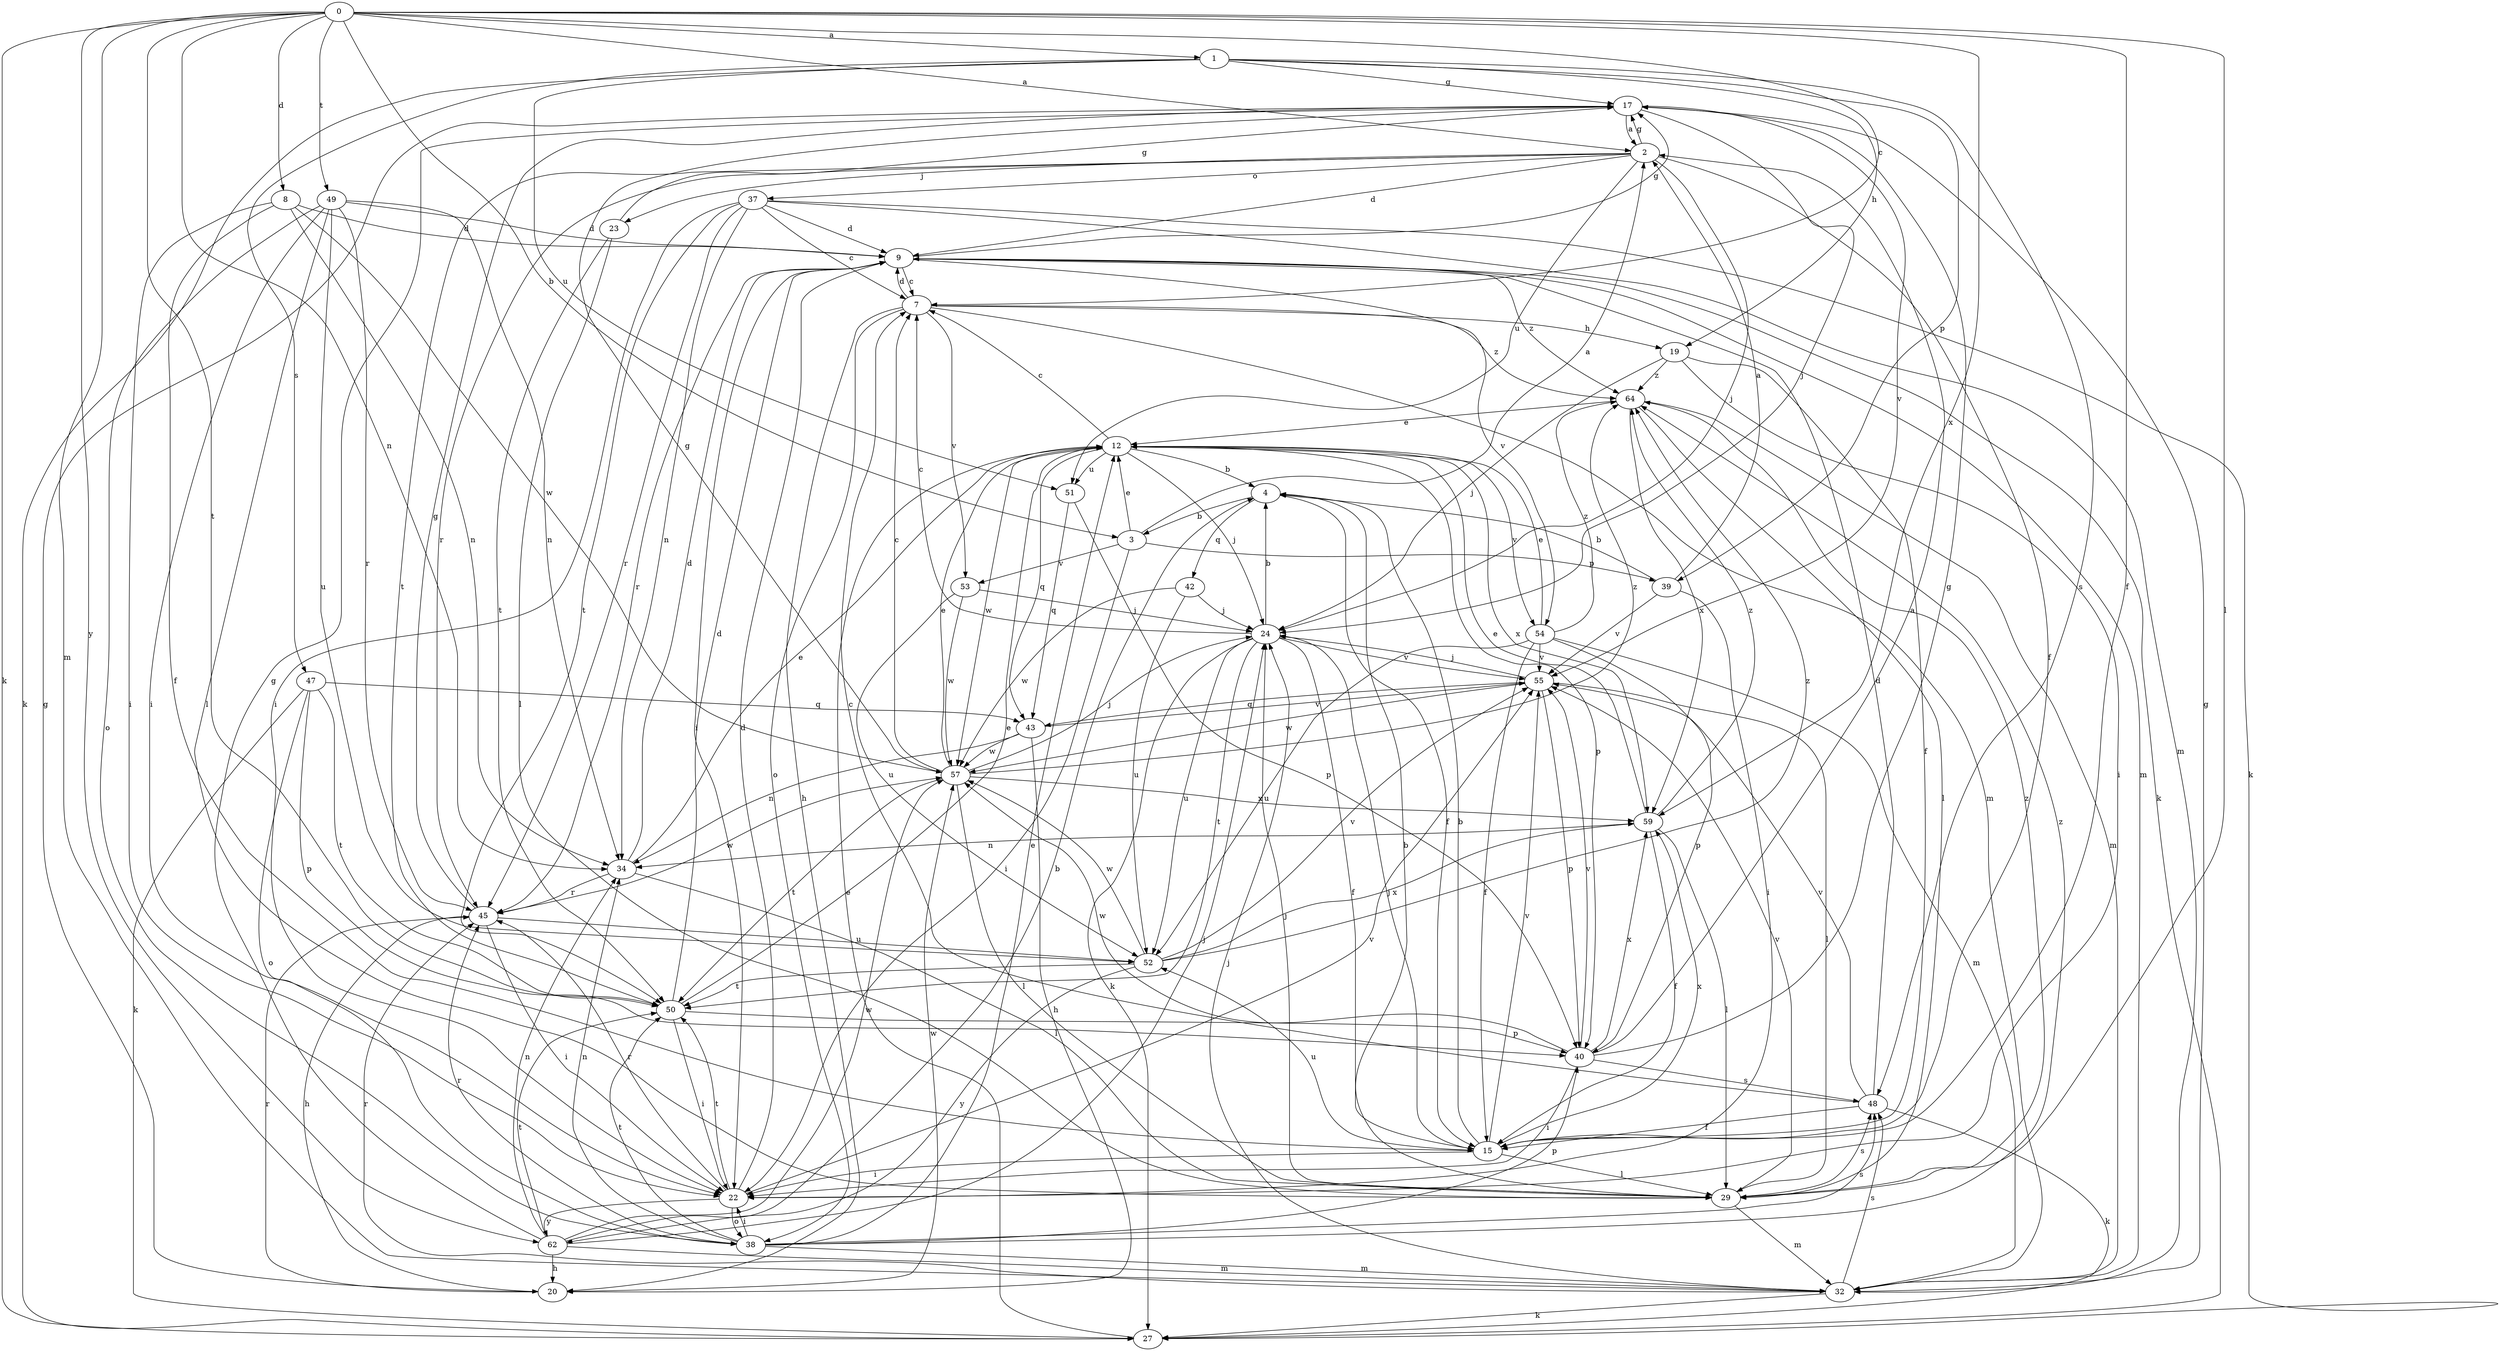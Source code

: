 strict digraph  {
0;
1;
2;
3;
4;
7;
8;
9;
12;
15;
17;
19;
20;
22;
23;
24;
27;
29;
32;
34;
37;
38;
39;
40;
42;
43;
45;
47;
48;
49;
50;
51;
52;
53;
54;
55;
57;
59;
62;
64;
0 -> 1  [label=a];
0 -> 2  [label=a];
0 -> 3  [label=b];
0 -> 7  [label=c];
0 -> 8  [label=d];
0 -> 15  [label=f];
0 -> 27  [label=k];
0 -> 29  [label=l];
0 -> 32  [label=m];
0 -> 34  [label=n];
0 -> 49  [label=t];
0 -> 50  [label=t];
0 -> 59  [label=x];
0 -> 62  [label=y];
1 -> 17  [label=g];
1 -> 19  [label=h];
1 -> 27  [label=k];
1 -> 39  [label=p];
1 -> 47  [label=s];
1 -> 48  [label=s];
1 -> 51  [label=u];
2 -> 9  [label=d];
2 -> 15  [label=f];
2 -> 17  [label=g];
2 -> 23  [label=j];
2 -> 24  [label=j];
2 -> 37  [label=o];
2 -> 45  [label=r];
2 -> 50  [label=t];
2 -> 51  [label=u];
3 -> 2  [label=a];
3 -> 12  [label=e];
3 -> 22  [label=i];
3 -> 39  [label=p];
3 -> 53  [label=v];
4 -> 3  [label=b];
4 -> 15  [label=f];
4 -> 42  [label=q];
7 -> 9  [label=d];
7 -> 19  [label=h];
7 -> 20  [label=h];
7 -> 32  [label=m];
7 -> 38  [label=o];
7 -> 53  [label=v];
7 -> 64  [label=z];
8 -> 9  [label=d];
8 -> 15  [label=f];
8 -> 22  [label=i];
8 -> 34  [label=n];
8 -> 57  [label=w];
9 -> 7  [label=c];
9 -> 17  [label=g];
9 -> 22  [label=i];
9 -> 27  [label=k];
9 -> 32  [label=m];
9 -> 45  [label=r];
9 -> 54  [label=v];
9 -> 64  [label=z];
12 -> 4  [label=b];
12 -> 7  [label=c];
12 -> 24  [label=j];
12 -> 40  [label=p];
12 -> 43  [label=q];
12 -> 51  [label=u];
12 -> 54  [label=v];
12 -> 57  [label=w];
12 -> 59  [label=x];
15 -> 4  [label=b];
15 -> 22  [label=i];
15 -> 24  [label=j];
15 -> 29  [label=l];
15 -> 52  [label=u];
15 -> 55  [label=v];
15 -> 59  [label=x];
17 -> 2  [label=a];
17 -> 24  [label=j];
17 -> 55  [label=v];
19 -> 15  [label=f];
19 -> 22  [label=i];
19 -> 24  [label=j];
19 -> 64  [label=z];
20 -> 17  [label=g];
20 -> 45  [label=r];
20 -> 57  [label=w];
22 -> 9  [label=d];
22 -> 38  [label=o];
22 -> 45  [label=r];
22 -> 50  [label=t];
22 -> 55  [label=v];
22 -> 62  [label=y];
23 -> 17  [label=g];
23 -> 29  [label=l];
23 -> 50  [label=t];
24 -> 4  [label=b];
24 -> 7  [label=c];
24 -> 15  [label=f];
24 -> 27  [label=k];
24 -> 50  [label=t];
24 -> 52  [label=u];
24 -> 55  [label=v];
27 -> 12  [label=e];
29 -> 4  [label=b];
29 -> 24  [label=j];
29 -> 32  [label=m];
29 -> 48  [label=s];
29 -> 55  [label=v];
29 -> 64  [label=z];
32 -> 17  [label=g];
32 -> 24  [label=j];
32 -> 27  [label=k];
32 -> 45  [label=r];
32 -> 48  [label=s];
34 -> 9  [label=d];
34 -> 12  [label=e];
34 -> 29  [label=l];
34 -> 45  [label=r];
37 -> 7  [label=c];
37 -> 9  [label=d];
37 -> 22  [label=i];
37 -> 27  [label=k];
37 -> 32  [label=m];
37 -> 34  [label=n];
37 -> 45  [label=r];
37 -> 50  [label=t];
38 -> 12  [label=e];
38 -> 22  [label=i];
38 -> 32  [label=m];
38 -> 34  [label=n];
38 -> 40  [label=p];
38 -> 45  [label=r];
38 -> 48  [label=s];
38 -> 50  [label=t];
38 -> 64  [label=z];
39 -> 2  [label=a];
39 -> 4  [label=b];
39 -> 22  [label=i];
39 -> 55  [label=v];
40 -> 2  [label=a];
40 -> 17  [label=g];
40 -> 22  [label=i];
40 -> 48  [label=s];
40 -> 55  [label=v];
40 -> 57  [label=w];
40 -> 59  [label=x];
42 -> 24  [label=j];
42 -> 52  [label=u];
42 -> 57  [label=w];
43 -> 20  [label=h];
43 -> 34  [label=n];
43 -> 55  [label=v];
43 -> 57  [label=w];
45 -> 17  [label=g];
45 -> 20  [label=h];
45 -> 22  [label=i];
45 -> 52  [label=u];
45 -> 57  [label=w];
47 -> 27  [label=k];
47 -> 38  [label=o];
47 -> 40  [label=p];
47 -> 43  [label=q];
47 -> 50  [label=t];
48 -> 7  [label=c];
48 -> 9  [label=d];
48 -> 15  [label=f];
48 -> 27  [label=k];
48 -> 55  [label=v];
49 -> 9  [label=d];
49 -> 22  [label=i];
49 -> 29  [label=l];
49 -> 34  [label=n];
49 -> 38  [label=o];
49 -> 45  [label=r];
49 -> 52  [label=u];
50 -> 9  [label=d];
50 -> 12  [label=e];
50 -> 22  [label=i];
50 -> 40  [label=p];
51 -> 40  [label=p];
51 -> 43  [label=q];
52 -> 50  [label=t];
52 -> 55  [label=v];
52 -> 57  [label=w];
52 -> 59  [label=x];
52 -> 62  [label=y];
52 -> 64  [label=z];
53 -> 24  [label=j];
53 -> 52  [label=u];
53 -> 57  [label=w];
54 -> 12  [label=e];
54 -> 15  [label=f];
54 -> 32  [label=m];
54 -> 40  [label=p];
54 -> 52  [label=u];
54 -> 55  [label=v];
54 -> 64  [label=z];
55 -> 24  [label=j];
55 -> 29  [label=l];
55 -> 40  [label=p];
55 -> 43  [label=q];
55 -> 57  [label=w];
57 -> 7  [label=c];
57 -> 12  [label=e];
57 -> 17  [label=g];
57 -> 24  [label=j];
57 -> 29  [label=l];
57 -> 50  [label=t];
57 -> 59  [label=x];
57 -> 64  [label=z];
59 -> 12  [label=e];
59 -> 15  [label=f];
59 -> 29  [label=l];
59 -> 34  [label=n];
59 -> 64  [label=z];
62 -> 4  [label=b];
62 -> 17  [label=g];
62 -> 20  [label=h];
62 -> 24  [label=j];
62 -> 32  [label=m];
62 -> 34  [label=n];
62 -> 50  [label=t];
62 -> 57  [label=w];
64 -> 12  [label=e];
64 -> 29  [label=l];
64 -> 32  [label=m];
64 -> 59  [label=x];
}
